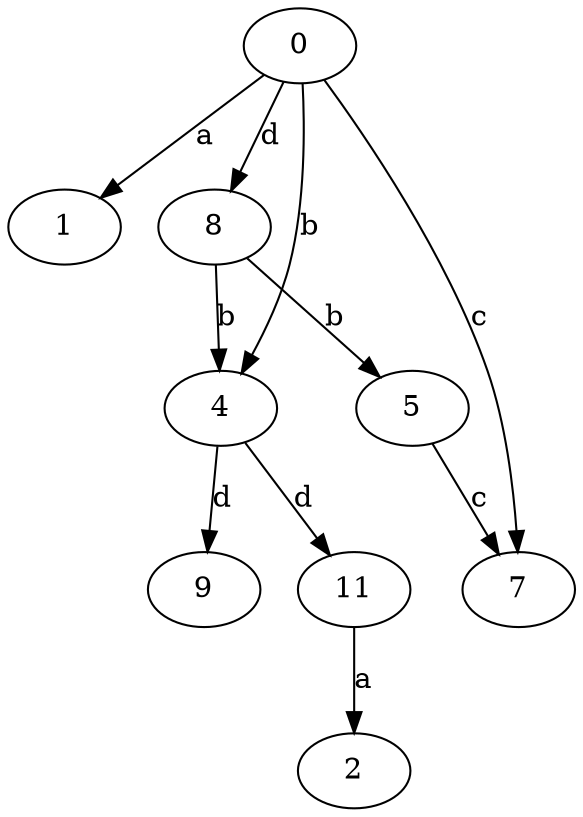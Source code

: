 strict digraph  {
1;
2;
4;
5;
7;
8;
9;
0;
11;
4 -> 9  [label=d];
4 -> 11  [label=d];
5 -> 7  [label=c];
8 -> 4  [label=b];
8 -> 5  [label=b];
0 -> 1  [label=a];
0 -> 4  [label=b];
0 -> 7  [label=c];
0 -> 8  [label=d];
11 -> 2  [label=a];
}
